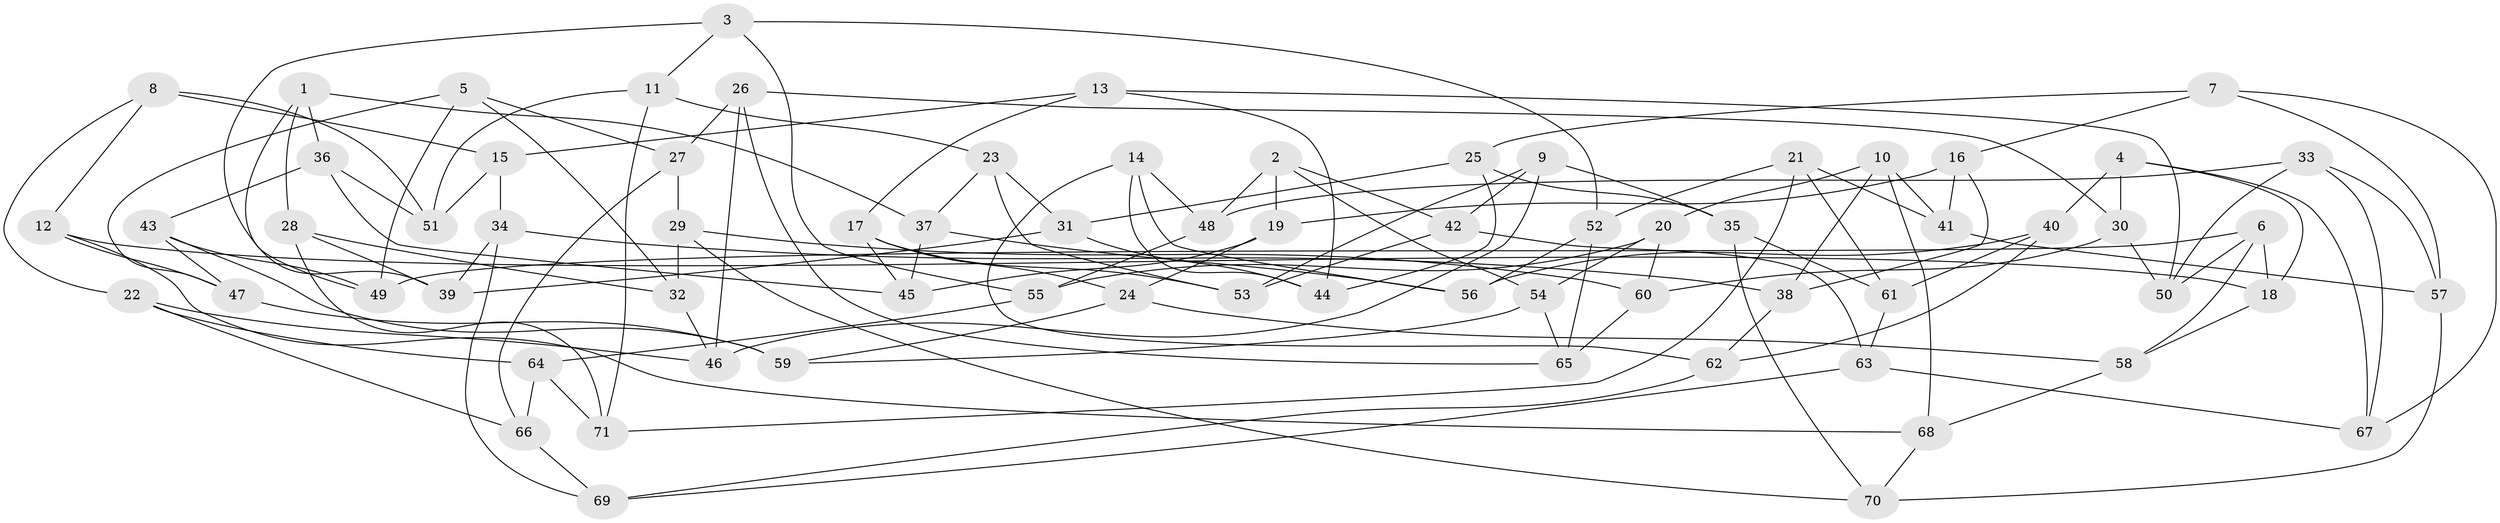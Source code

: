 // Generated by graph-tools (version 1.1) at 2025/57/03/09/25 04:57:53]
// undirected, 71 vertices, 142 edges
graph export_dot {
graph [start="1"]
  node [color=gray90,style=filled];
  1;
  2;
  3;
  4;
  5;
  6;
  7;
  8;
  9;
  10;
  11;
  12;
  13;
  14;
  15;
  16;
  17;
  18;
  19;
  20;
  21;
  22;
  23;
  24;
  25;
  26;
  27;
  28;
  29;
  30;
  31;
  32;
  33;
  34;
  35;
  36;
  37;
  38;
  39;
  40;
  41;
  42;
  43;
  44;
  45;
  46;
  47;
  48;
  49;
  50;
  51;
  52;
  53;
  54;
  55;
  56;
  57;
  58;
  59;
  60;
  61;
  62;
  63;
  64;
  65;
  66;
  67;
  68;
  69;
  70;
  71;
  1 -- 28;
  1 -- 36;
  1 -- 49;
  1 -- 37;
  2 -- 48;
  2 -- 19;
  2 -- 54;
  2 -- 42;
  3 -- 39;
  3 -- 55;
  3 -- 52;
  3 -- 11;
  4 -- 18;
  4 -- 40;
  4 -- 67;
  4 -- 30;
  5 -- 49;
  5 -- 27;
  5 -- 47;
  5 -- 32;
  6 -- 18;
  6 -- 49;
  6 -- 58;
  6 -- 50;
  7 -- 16;
  7 -- 67;
  7 -- 25;
  7 -- 57;
  8 -- 51;
  8 -- 15;
  8 -- 22;
  8 -- 12;
  9 -- 42;
  9 -- 35;
  9 -- 46;
  9 -- 53;
  10 -- 38;
  10 -- 68;
  10 -- 41;
  10 -- 20;
  11 -- 23;
  11 -- 51;
  11 -- 71;
  12 -- 47;
  12 -- 18;
  12 -- 68;
  13 -- 17;
  13 -- 44;
  13 -- 15;
  13 -- 50;
  14 -- 62;
  14 -- 44;
  14 -- 48;
  14 -- 56;
  15 -- 34;
  15 -- 51;
  16 -- 41;
  16 -- 38;
  16 -- 19;
  17 -- 24;
  17 -- 53;
  17 -- 45;
  18 -- 58;
  19 -- 45;
  19 -- 24;
  20 -- 54;
  20 -- 60;
  20 -- 55;
  21 -- 61;
  21 -- 41;
  21 -- 52;
  21 -- 71;
  22 -- 46;
  22 -- 66;
  22 -- 64;
  23 -- 37;
  23 -- 53;
  23 -- 31;
  24 -- 59;
  24 -- 58;
  25 -- 31;
  25 -- 35;
  25 -- 44;
  26 -- 46;
  26 -- 30;
  26 -- 27;
  26 -- 65;
  27 -- 29;
  27 -- 66;
  28 -- 32;
  28 -- 39;
  28 -- 71;
  29 -- 70;
  29 -- 32;
  29 -- 60;
  30 -- 60;
  30 -- 50;
  31 -- 39;
  31 -- 44;
  32 -- 46;
  33 -- 48;
  33 -- 67;
  33 -- 50;
  33 -- 57;
  34 -- 38;
  34 -- 39;
  34 -- 69;
  35 -- 61;
  35 -- 70;
  36 -- 43;
  36 -- 51;
  36 -- 45;
  37 -- 56;
  37 -- 45;
  38 -- 62;
  40 -- 56;
  40 -- 61;
  40 -- 62;
  41 -- 57;
  42 -- 53;
  42 -- 63;
  43 -- 49;
  43 -- 47;
  43 -- 59;
  47 -- 59;
  48 -- 55;
  52 -- 65;
  52 -- 56;
  54 -- 59;
  54 -- 65;
  55 -- 64;
  57 -- 70;
  58 -- 68;
  60 -- 65;
  61 -- 63;
  62 -- 69;
  63 -- 69;
  63 -- 67;
  64 -- 71;
  64 -- 66;
  66 -- 69;
  68 -- 70;
}
